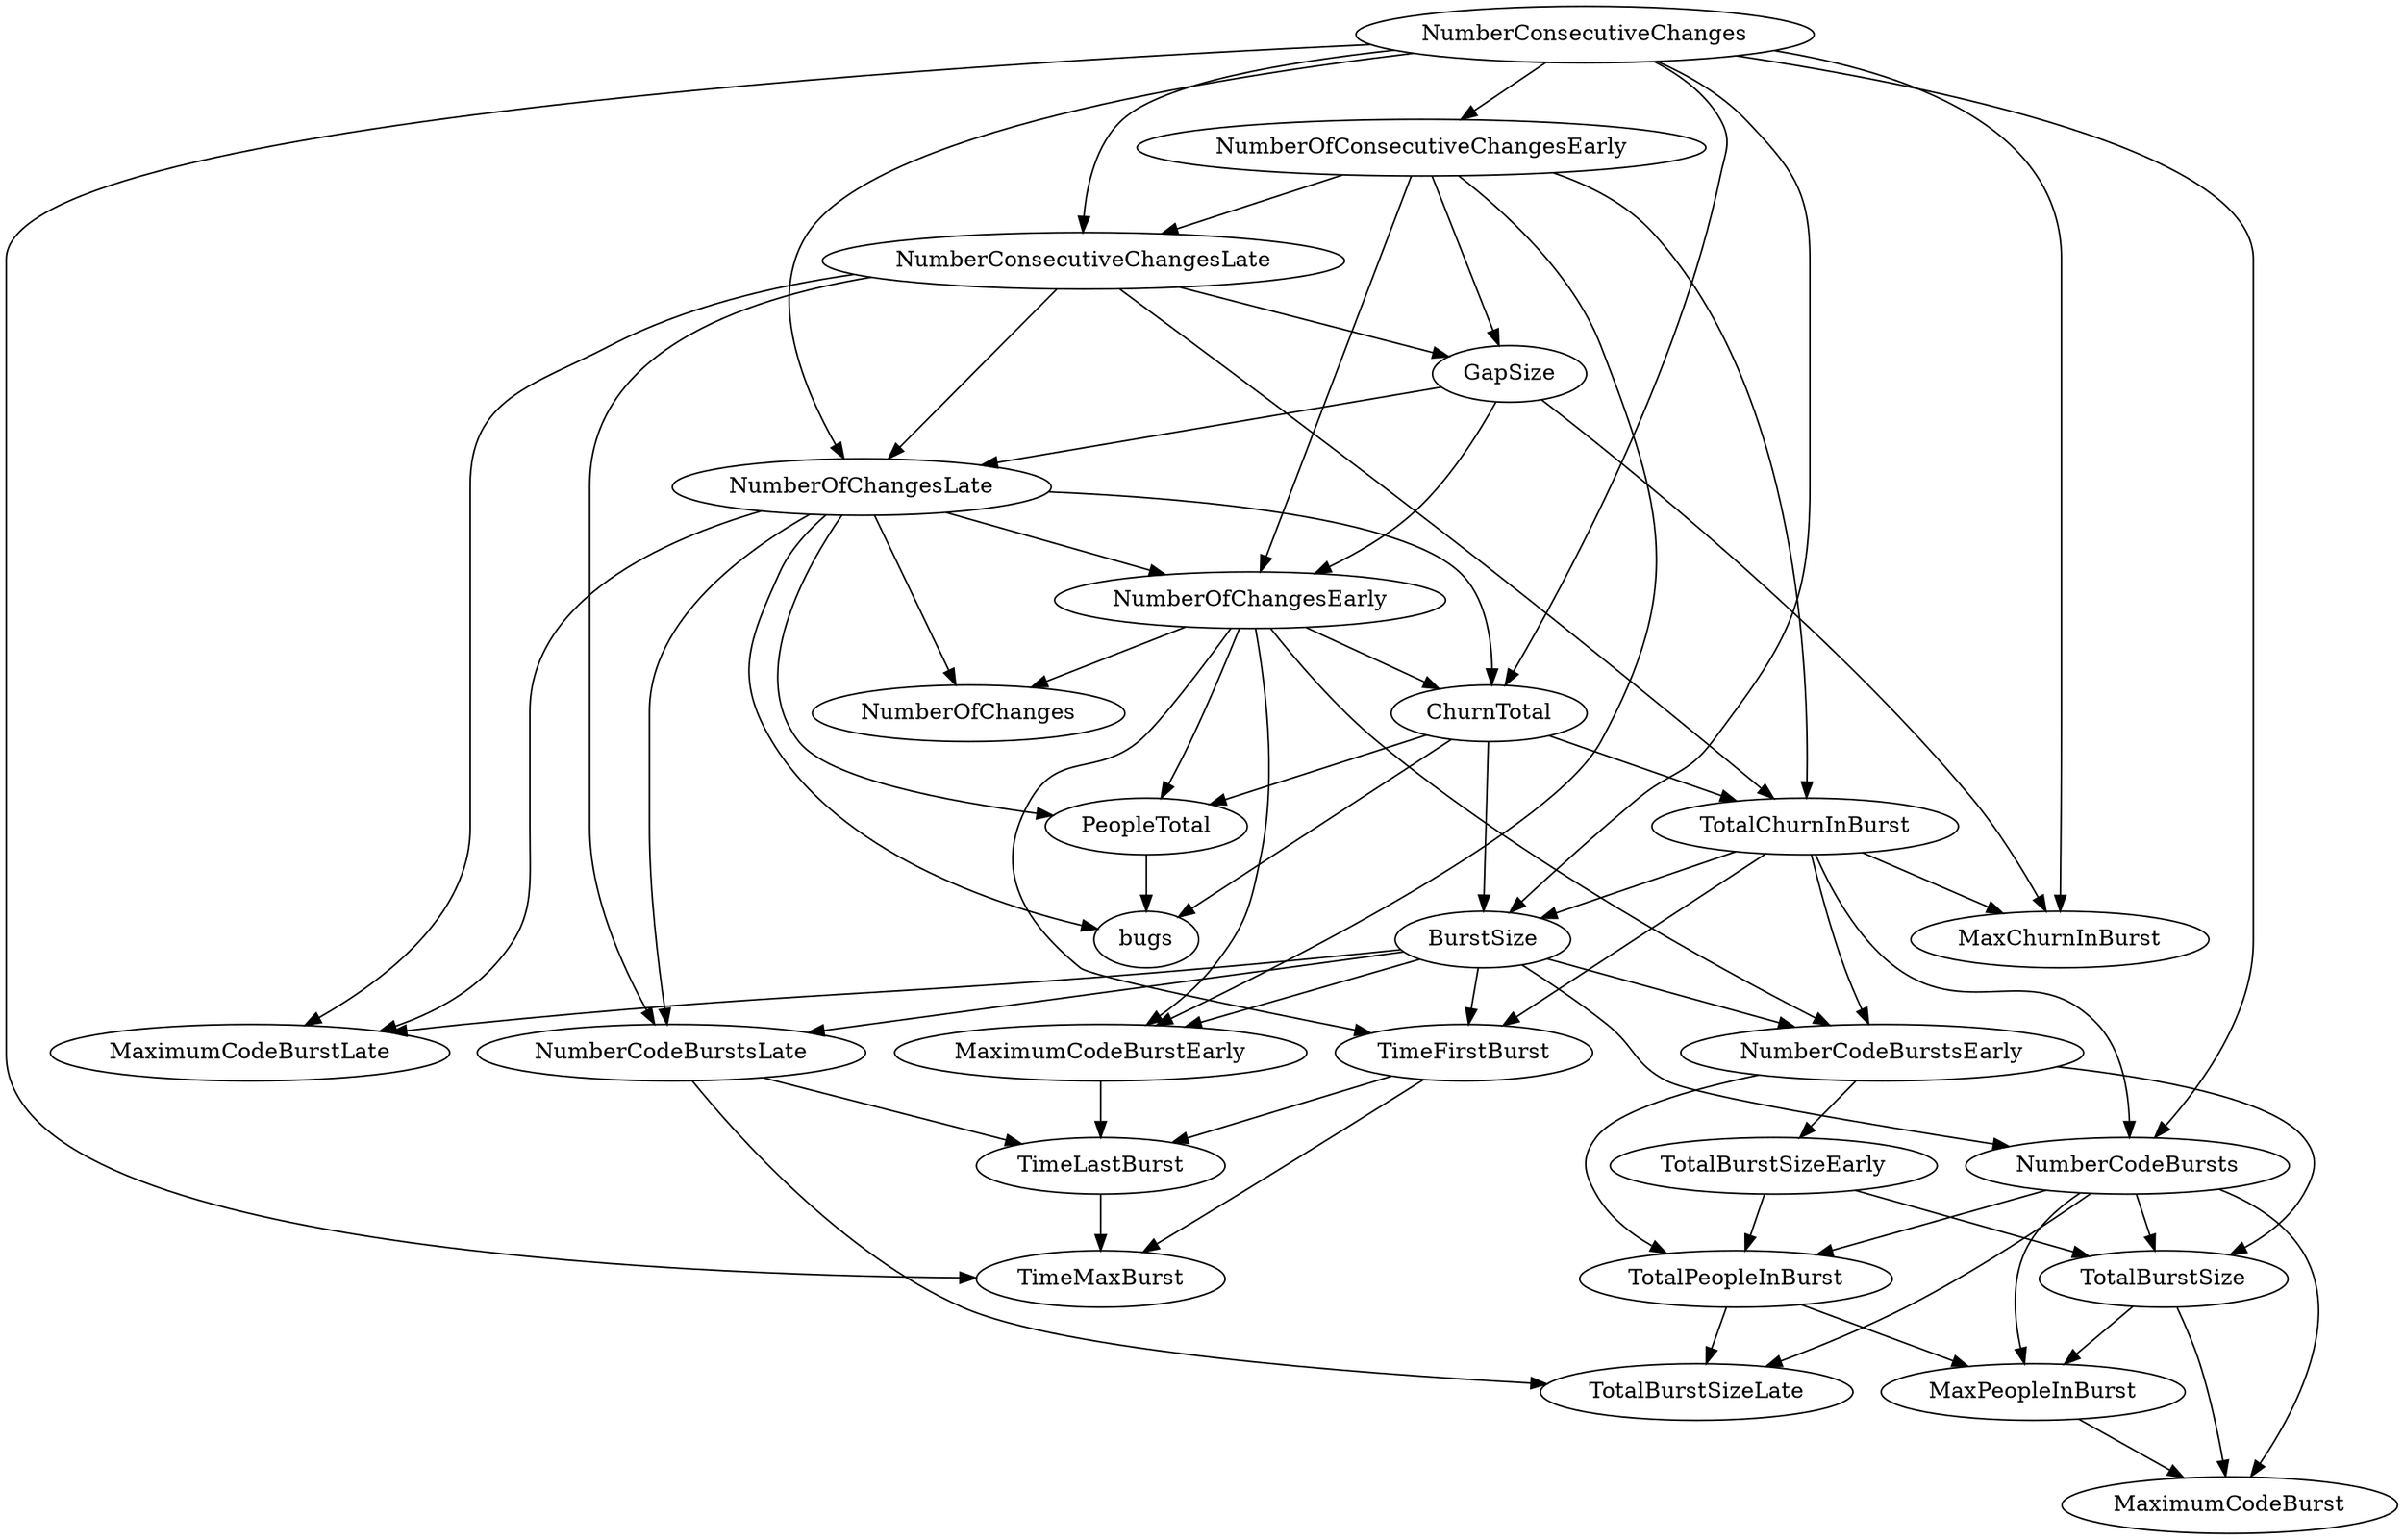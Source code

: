 digraph {
   TotalPeopleInBurst;
   MaximumCodeBurstLate;
   NumberOfChanges;
   MaxPeopleInBurst;
   TotalBurstSizeLate;
   NumberCodeBurstsLate;
   NumberOfChangesLate;
   NumberOfChangesEarly;
   MaxChurnInBurst;
   MaximumCodeBurstEarly;
   NumberCodeBurstsEarly;
   TimeFirstBurst;
   TotalChurnInBurst;
   ChurnTotal;
   MaximumCodeBurst;
   NumberOfConsecutiveChangesEarly;
   NumberConsecutiveChangesLate;
   TotalBurstSizeEarly;
   TotalBurstSize;
   TimeMaxBurst;
   NumberConsecutiveChanges;
   TimeLastBurst;
   NumberCodeBursts;
   PeopleTotal;
   bugs;
   GapSize;
   BurstSize;
   TotalPeopleInBurst -> MaxPeopleInBurst;
   TotalPeopleInBurst -> TotalBurstSizeLate;
   MaxPeopleInBurst -> MaximumCodeBurst;
   NumberCodeBurstsLate -> TotalBurstSizeLate;
   NumberCodeBurstsLate -> TimeLastBurst;
   NumberOfChangesLate -> MaximumCodeBurstLate;
   NumberOfChangesLate -> NumberOfChanges;
   NumberOfChangesLate -> NumberCodeBurstsLate;
   NumberOfChangesLate -> NumberOfChangesEarly;
   NumberOfChangesLate -> ChurnTotal;
   NumberOfChangesLate -> PeopleTotal;
   NumberOfChangesLate -> bugs;
   NumberOfChangesEarly -> NumberOfChanges;
   NumberOfChangesEarly -> MaximumCodeBurstEarly;
   NumberOfChangesEarly -> NumberCodeBurstsEarly;
   NumberOfChangesEarly -> TimeFirstBurst;
   NumberOfChangesEarly -> ChurnTotal;
   NumberOfChangesEarly -> PeopleTotal;
   MaximumCodeBurstEarly -> TimeLastBurst;
   NumberCodeBurstsEarly -> TotalPeopleInBurst;
   NumberCodeBurstsEarly -> TotalBurstSizeEarly;
   NumberCodeBurstsEarly -> TotalBurstSize;
   TimeFirstBurst -> TimeMaxBurst;
   TimeFirstBurst -> TimeLastBurst;
   TotalChurnInBurst -> MaxChurnInBurst;
   TotalChurnInBurst -> NumberCodeBurstsEarly;
   TotalChurnInBurst -> TimeFirstBurst;
   TotalChurnInBurst -> NumberCodeBursts;
   TotalChurnInBurst -> BurstSize;
   ChurnTotal -> TotalChurnInBurst;
   ChurnTotal -> PeopleTotal;
   ChurnTotal -> bugs;
   ChurnTotal -> BurstSize;
   NumberOfConsecutiveChangesEarly -> NumberOfChangesEarly;
   NumberOfConsecutiveChangesEarly -> MaximumCodeBurstEarly;
   NumberOfConsecutiveChangesEarly -> TotalChurnInBurst;
   NumberOfConsecutiveChangesEarly -> NumberConsecutiveChangesLate;
   NumberOfConsecutiveChangesEarly -> GapSize;
   NumberConsecutiveChangesLate -> MaximumCodeBurstLate;
   NumberConsecutiveChangesLate -> NumberCodeBurstsLate;
   NumberConsecutiveChangesLate -> NumberOfChangesLate;
   NumberConsecutiveChangesLate -> TotalChurnInBurst;
   NumberConsecutiveChangesLate -> GapSize;
   TotalBurstSizeEarly -> TotalPeopleInBurst;
   TotalBurstSizeEarly -> TotalBurstSize;
   TotalBurstSize -> MaxPeopleInBurst;
   TotalBurstSize -> MaximumCodeBurst;
   NumberConsecutiveChanges -> NumberOfChangesLate;
   NumberConsecutiveChanges -> MaxChurnInBurst;
   NumberConsecutiveChanges -> ChurnTotal;
   NumberConsecutiveChanges -> NumberOfConsecutiveChangesEarly;
   NumberConsecutiveChanges -> NumberConsecutiveChangesLate;
   NumberConsecutiveChanges -> TimeMaxBurst;
   NumberConsecutiveChanges -> NumberCodeBursts;
   NumberConsecutiveChanges -> BurstSize;
   TimeLastBurst -> TimeMaxBurst;
   NumberCodeBursts -> TotalPeopleInBurst;
   NumberCodeBursts -> MaxPeopleInBurst;
   NumberCodeBursts -> TotalBurstSizeLate;
   NumberCodeBursts -> MaximumCodeBurst;
   NumberCodeBursts -> TotalBurstSize;
   PeopleTotal -> bugs;
   GapSize -> NumberOfChangesLate;
   GapSize -> NumberOfChangesEarly;
   GapSize -> MaxChurnInBurst;
   BurstSize -> MaximumCodeBurstLate;
   BurstSize -> NumberCodeBurstsLate;
   BurstSize -> MaximumCodeBurstEarly;
   BurstSize -> NumberCodeBurstsEarly;
   BurstSize -> TimeFirstBurst;
   BurstSize -> NumberCodeBursts;
}
